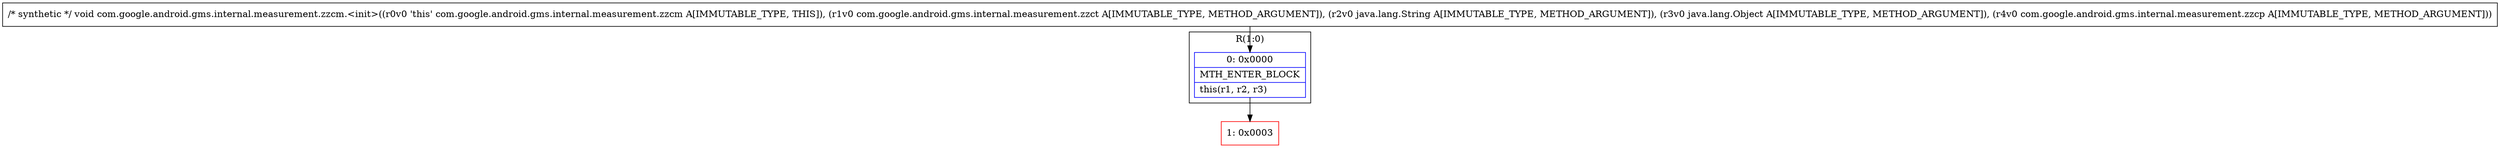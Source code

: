 digraph "CFG forcom.google.android.gms.internal.measurement.zzcm.\<init\>(Lcom\/google\/android\/gms\/internal\/measurement\/zzct;Ljava\/lang\/String;Ljava\/lang\/Object;Lcom\/google\/android\/gms\/internal\/measurement\/zzcp;)V" {
subgraph cluster_Region_1638906293 {
label = "R(1:0)";
node [shape=record,color=blue];
Node_0 [shape=record,label="{0\:\ 0x0000|MTH_ENTER_BLOCK\l|this(r1, r2, r3)\l}"];
}
Node_1 [shape=record,color=red,label="{1\:\ 0x0003}"];
MethodNode[shape=record,label="{\/* synthetic *\/ void com.google.android.gms.internal.measurement.zzcm.\<init\>((r0v0 'this' com.google.android.gms.internal.measurement.zzcm A[IMMUTABLE_TYPE, THIS]), (r1v0 com.google.android.gms.internal.measurement.zzct A[IMMUTABLE_TYPE, METHOD_ARGUMENT]), (r2v0 java.lang.String A[IMMUTABLE_TYPE, METHOD_ARGUMENT]), (r3v0 java.lang.Object A[IMMUTABLE_TYPE, METHOD_ARGUMENT]), (r4v0 com.google.android.gms.internal.measurement.zzcp A[IMMUTABLE_TYPE, METHOD_ARGUMENT])) }"];
MethodNode -> Node_0;
Node_0 -> Node_1;
}

